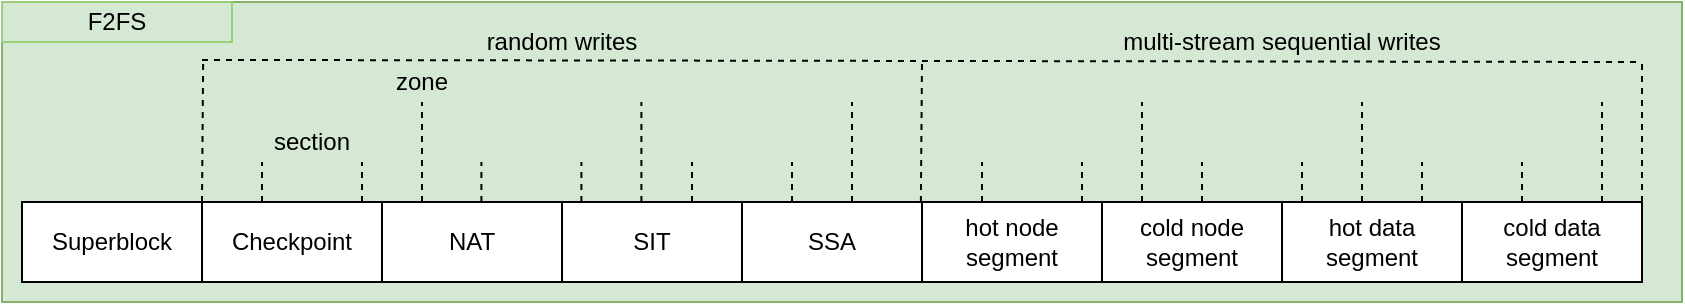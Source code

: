 <mxfile version="17.1.5" type="device"><diagram id="KccikMxwdwWxa0a3TGV7" name="Page-1"><mxGraphModel dx="1577" dy="731" grid="1" gridSize="10" guides="1" tooltips="1" connect="1" arrows="1" fold="1" page="1" pageScale="1" pageWidth="850" pageHeight="1100" math="0" shadow="0"><root><mxCell id="0"/><mxCell id="1" parent="0"/><mxCell id="22Cx5AgFyQwF5HAPyph6-3" value="" style="rounded=0;whiteSpace=wrap;html=1;fillColor=#d5e8d4;strokeColor=#82b366;" parent="1" vertex="1"><mxGeometry x="80" y="230" width="840" height="150" as="geometry"/></mxCell><mxCell id="22Cx5AgFyQwF5HAPyph6-1" value="Checkpoint" style="rounded=0;whiteSpace=wrap;html=1;" parent="1" vertex="1"><mxGeometry x="180" y="330" width="90" height="40" as="geometry"/></mxCell><mxCell id="22Cx5AgFyQwF5HAPyph6-5" value="F2FS" style="text;html=1;fillColor=none;align=center;verticalAlign=middle;whiteSpace=wrap;rounded=0;strokeColor=#97D077;" parent="1" vertex="1"><mxGeometry x="80" y="230" width="115" height="20" as="geometry"/></mxCell><mxCell id="22Cx5AgFyQwF5HAPyph6-31" value="NAT" style="rounded=0;whiteSpace=wrap;html=1;" parent="1" vertex="1"><mxGeometry x="270" y="330" width="90" height="40" as="geometry"/></mxCell><mxCell id="22Cx5AgFyQwF5HAPyph6-35" value="SIT" style="rounded=0;whiteSpace=wrap;html=1;" parent="1" vertex="1"><mxGeometry x="360" y="330" width="90" height="40" as="geometry"/></mxCell><mxCell id="22Cx5AgFyQwF5HAPyph6-73" value="" style="endArrow=none;dashed=1;html=1;rounded=0;" parent="1" edge="1"><mxGeometry width="50" height="50" relative="1" as="geometry"><mxPoint x="180" y="258.95" as="sourcePoint"/><mxPoint x="900" y="260" as="targetPoint"/></mxGeometry></mxCell><mxCell id="22Cx5AgFyQwF5HAPyph6-74" value="" style="endArrow=none;dashed=1;html=1;rounded=0;entryX=0;entryY=1;entryDx=0;entryDy=0;" parent="1" edge="1" target="22Cx5AgFyQwF5HAPyph6-76"><mxGeometry width="50" height="50" relative="1" as="geometry"><mxPoint x="539.43" y="330" as="sourcePoint"/><mxPoint x="539" y="300" as="targetPoint"/></mxGeometry></mxCell><mxCell id="22Cx5AgFyQwF5HAPyph6-75" value="random writes" style="text;html=1;strokeColor=none;fillColor=none;align=center;verticalAlign=middle;whiteSpace=wrap;rounded=0;" parent="1" vertex="1"><mxGeometry x="180" y="240" width="360" height="20" as="geometry"/></mxCell><mxCell id="22Cx5AgFyQwF5HAPyph6-76" value="multi-stream sequential writes" style="text;html=1;strokeColor=none;fillColor=none;align=center;verticalAlign=middle;whiteSpace=wrap;rounded=0;" parent="1" vertex="1"><mxGeometry x="540" y="240" width="360" height="20" as="geometry"/></mxCell><mxCell id="I-JGiADVzzuoGIV6DHEf-1" value="Superblock" style="rounded=0;whiteSpace=wrap;html=1;" vertex="1" parent="1"><mxGeometry x="90" y="330" width="90" height="40" as="geometry"/></mxCell><mxCell id="I-JGiADVzzuoGIV6DHEf-2" value="SSA" style="rounded=0;whiteSpace=wrap;html=1;" vertex="1" parent="1"><mxGeometry x="450" y="330" width="90" height="40" as="geometry"/></mxCell><mxCell id="I-JGiADVzzuoGIV6DHEf-3" value="" style="endArrow=none;dashed=1;html=1;rounded=0;entryX=0;entryY=0;entryDx=0;entryDy=0;" edge="1" parent="1"><mxGeometry width="50" height="50" relative="1" as="geometry"><mxPoint x="180.0" y="330" as="sourcePoint"/><mxPoint x="180.57" y="260" as="targetPoint"/></mxGeometry></mxCell><mxCell id="I-JGiADVzzuoGIV6DHEf-4" value="" style="endArrow=none;dashed=1;html=1;rounded=0;" edge="1" parent="1"><mxGeometry width="50" height="50" relative="1" as="geometry"><mxPoint x="290" y="330" as="sourcePoint"/><mxPoint x="290" y="280" as="targetPoint"/></mxGeometry></mxCell><mxCell id="I-JGiADVzzuoGIV6DHEf-6" value="" style="endArrow=none;dashed=1;html=1;rounded=0;" edge="1" parent="1"><mxGeometry width="50" height="50" relative="1" as="geometry"><mxPoint x="210" y="330" as="sourcePoint"/><mxPoint x="210" y="310" as="targetPoint"/><Array as="points"><mxPoint x="210" y="320"/></Array></mxGeometry></mxCell><mxCell id="I-JGiADVzzuoGIV6DHEf-7" value="" style="endArrow=none;dashed=1;html=1;rounded=0;" edge="1" parent="1"><mxGeometry width="50" height="50" relative="1" as="geometry"><mxPoint x="260.0" y="330" as="sourcePoint"/><mxPoint x="260.0" y="310" as="targetPoint"/><Array as="points"><mxPoint x="260" y="320"/></Array></mxGeometry></mxCell><mxCell id="I-JGiADVzzuoGIV6DHEf-9" value="zone" style="text;html=1;strokeColor=none;fillColor=none;align=center;verticalAlign=middle;whiteSpace=wrap;rounded=0;" vertex="1" parent="1"><mxGeometry x="240" y="260" width="100" height="20" as="geometry"/></mxCell><mxCell id="I-JGiADVzzuoGIV6DHEf-11" value="section" style="text;html=1;strokeColor=none;fillColor=none;align=center;verticalAlign=middle;whiteSpace=wrap;rounded=0;" vertex="1" parent="1"><mxGeometry x="180" y="290" width="110" height="20" as="geometry"/></mxCell><mxCell id="I-JGiADVzzuoGIV6DHEf-15" value="" style="endArrow=none;dashed=1;html=1;rounded=0;" edge="1" parent="1"><mxGeometry width="50" height="50" relative="1" as="geometry"><mxPoint x="399.7" y="330.0" as="sourcePoint"/><mxPoint x="399.7" y="280.0" as="targetPoint"/></mxGeometry></mxCell><mxCell id="I-JGiADVzzuoGIV6DHEf-16" value="" style="endArrow=none;dashed=1;html=1;rounded=0;" edge="1" parent="1"><mxGeometry width="50" height="50" relative="1" as="geometry"><mxPoint x="319.7" y="330.0" as="sourcePoint"/><mxPoint x="319.7" y="310.0" as="targetPoint"/><Array as="points"><mxPoint x="319.7" y="320"/></Array></mxGeometry></mxCell><mxCell id="I-JGiADVzzuoGIV6DHEf-17" value="" style="endArrow=none;dashed=1;html=1;rounded=0;" edge="1" parent="1"><mxGeometry width="50" height="50" relative="1" as="geometry"><mxPoint x="369.7" y="330.0" as="sourcePoint"/><mxPoint x="369.7" y="310.0" as="targetPoint"/><Array as="points"><mxPoint x="369.7" y="320"/></Array></mxGeometry></mxCell><mxCell id="I-JGiADVzzuoGIV6DHEf-18" value="" style="endArrow=none;dashed=1;html=1;rounded=0;" edge="1" parent="1"><mxGeometry width="50" height="50" relative="1" as="geometry"><mxPoint x="505.0" y="330.0" as="sourcePoint"/><mxPoint x="505.0" y="280.0" as="targetPoint"/></mxGeometry></mxCell><mxCell id="I-JGiADVzzuoGIV6DHEf-19" value="" style="endArrow=none;dashed=1;html=1;rounded=0;" edge="1" parent="1"><mxGeometry width="50" height="50" relative="1" as="geometry"><mxPoint x="425.0" y="330.0" as="sourcePoint"/><mxPoint x="425.0" y="310.0" as="targetPoint"/><Array as="points"><mxPoint x="425" y="320"/></Array></mxGeometry></mxCell><mxCell id="I-JGiADVzzuoGIV6DHEf-20" value="" style="endArrow=none;dashed=1;html=1;rounded=0;" edge="1" parent="1"><mxGeometry width="50" height="50" relative="1" as="geometry"><mxPoint x="475.0" y="330.0" as="sourcePoint"/><mxPoint x="475.0" y="310.0" as="targetPoint"/><Array as="points"><mxPoint x="475" y="320"/></Array></mxGeometry></mxCell><mxCell id="I-JGiADVzzuoGIV6DHEf-21" value="" style="endArrow=none;dashed=1;html=1;rounded=0;" edge="1" parent="1"><mxGeometry width="50" height="50" relative="1" as="geometry"><mxPoint x="650.0" y="330.0" as="sourcePoint"/><mxPoint x="650.0" y="280.0" as="targetPoint"/></mxGeometry></mxCell><mxCell id="I-JGiADVzzuoGIV6DHEf-22" value="" style="endArrow=none;dashed=1;html=1;rounded=0;" edge="1" parent="1"><mxGeometry width="50" height="50" relative="1" as="geometry"><mxPoint x="570.0" y="330.0" as="sourcePoint"/><mxPoint x="570.0" y="310.0" as="targetPoint"/><Array as="points"><mxPoint x="570" y="320"/></Array></mxGeometry></mxCell><mxCell id="I-JGiADVzzuoGIV6DHEf-23" value="" style="endArrow=none;dashed=1;html=1;rounded=0;" edge="1" parent="1"><mxGeometry width="50" height="50" relative="1" as="geometry"><mxPoint x="620.0" y="330.0" as="sourcePoint"/><mxPoint x="620.0" y="310.0" as="targetPoint"/><Array as="points"><mxPoint x="620" y="320"/></Array></mxGeometry></mxCell><mxCell id="I-JGiADVzzuoGIV6DHEf-24" value="hot node segment" style="rounded=0;whiteSpace=wrap;html=1;" vertex="1" parent="1"><mxGeometry x="540" y="330" width="90" height="40" as="geometry"/></mxCell><mxCell id="I-JGiADVzzuoGIV6DHEf-25" value="cold node segment" style="rounded=0;whiteSpace=wrap;html=1;" vertex="1" parent="1"><mxGeometry x="630" y="330" width="90" height="40" as="geometry"/></mxCell><mxCell id="I-JGiADVzzuoGIV6DHEf-26" value="hot data segment" style="rounded=0;whiteSpace=wrap;html=1;" vertex="1" parent="1"><mxGeometry x="720" y="330" width="90" height="40" as="geometry"/></mxCell><mxCell id="I-JGiADVzzuoGIV6DHEf-27" value="cold data segment" style="rounded=0;whiteSpace=wrap;html=1;" vertex="1" parent="1"><mxGeometry x="810" y="330" width="90" height="40" as="geometry"/></mxCell><mxCell id="I-JGiADVzzuoGIV6DHEf-28" value="" style="endArrow=none;dashed=1;html=1;rounded=0;" edge="1" parent="1"><mxGeometry width="50" height="50" relative="1" as="geometry"><mxPoint x="760" y="330.0" as="sourcePoint"/><mxPoint x="760" y="280.0" as="targetPoint"/></mxGeometry></mxCell><mxCell id="I-JGiADVzzuoGIV6DHEf-29" value="" style="endArrow=none;dashed=1;html=1;rounded=0;" edge="1" parent="1"><mxGeometry width="50" height="50" relative="1" as="geometry"><mxPoint x="680" y="330.0" as="sourcePoint"/><mxPoint x="680" y="310.0" as="targetPoint"/><Array as="points"><mxPoint x="680" y="320"/></Array></mxGeometry></mxCell><mxCell id="I-JGiADVzzuoGIV6DHEf-30" value="" style="endArrow=none;dashed=1;html=1;rounded=0;" edge="1" parent="1"><mxGeometry width="50" height="50" relative="1" as="geometry"><mxPoint x="730" y="330.0" as="sourcePoint"/><mxPoint x="730" y="310.0" as="targetPoint"/><Array as="points"><mxPoint x="730" y="320"/></Array></mxGeometry></mxCell><mxCell id="I-JGiADVzzuoGIV6DHEf-31" value="" style="endArrow=none;dashed=1;html=1;rounded=0;" edge="1" parent="1"><mxGeometry width="50" height="50" relative="1" as="geometry"><mxPoint x="900" y="330.0" as="sourcePoint"/><mxPoint x="900" y="260" as="targetPoint"/></mxGeometry></mxCell><mxCell id="I-JGiADVzzuoGIV6DHEf-32" value="" style="endArrow=none;dashed=1;html=1;rounded=0;" edge="1" parent="1"><mxGeometry width="50" height="50" relative="1" as="geometry"><mxPoint x="790" y="330.0" as="sourcePoint"/><mxPoint x="790" y="310.0" as="targetPoint"/><Array as="points"><mxPoint x="790" y="320"/></Array></mxGeometry></mxCell><mxCell id="I-JGiADVzzuoGIV6DHEf-33" value="" style="endArrow=none;dashed=1;html=1;rounded=0;" edge="1" parent="1"><mxGeometry width="50" height="50" relative="1" as="geometry"><mxPoint x="840" y="330.0" as="sourcePoint"/><mxPoint x="840" y="310.0" as="targetPoint"/><Array as="points"><mxPoint x="840" y="320"/></Array></mxGeometry></mxCell><mxCell id="I-JGiADVzzuoGIV6DHEf-35" value="" style="endArrow=none;dashed=1;html=1;rounded=0;" edge="1" parent="1"><mxGeometry width="50" height="50" relative="1" as="geometry"><mxPoint x="880" y="330.0" as="sourcePoint"/><mxPoint x="880" y="280.0" as="targetPoint"/></mxGeometry></mxCell></root></mxGraphModel></diagram></mxfile>